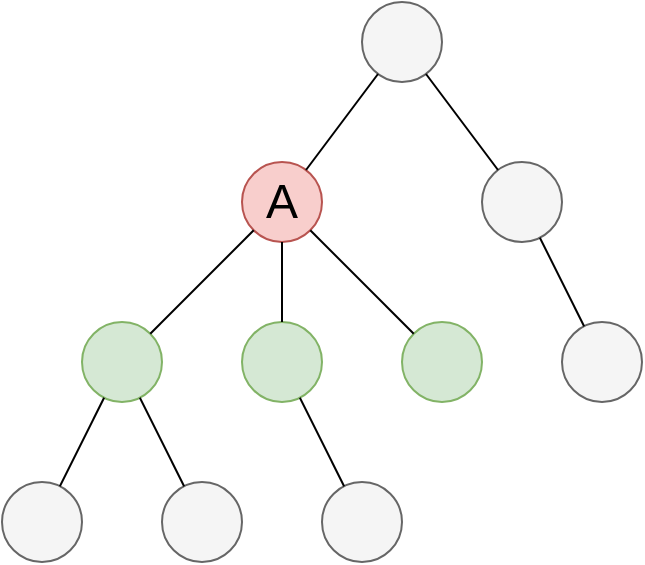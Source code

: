 <mxfile version="15.0.3" type="device"><diagram id="DxzoFpnSQPYr4cJ9pPnT" name="Page-1"><mxGraphModel dx="2062" dy="1122" grid="1" gridSize="10" guides="1" tooltips="1" connect="1" arrows="1" fold="1" page="1" pageScale="1" pageWidth="380" pageHeight="300" math="0" shadow="0"><root><mxCell id="0"/><mxCell id="1" parent="0"/><mxCell id="USfdrrIJtyHWvvFVBrxT-1" value="" style="ellipse;whiteSpace=wrap;html=1;aspect=fixed;fillColor=#d5e8d4;strokeColor=#82b366;" vertex="1" parent="1"><mxGeometry x="60" y="170" width="40" height="40" as="geometry"/></mxCell><mxCell id="USfdrrIJtyHWvvFVBrxT-2" value="" style="ellipse;whiteSpace=wrap;html=1;aspect=fixed;fillColor=#d5e8d4;strokeColor=#82b366;" vertex="1" parent="1"><mxGeometry x="220" y="170" width="40" height="40" as="geometry"/></mxCell><mxCell id="USfdrrIJtyHWvvFVBrxT-3" value="" style="ellipse;whiteSpace=wrap;html=1;aspect=fixed;fillColor=#f5f5f5;strokeColor=#666666;fontColor=#333333;" vertex="1" parent="1"><mxGeometry x="180" y="250" width="40" height="40" as="geometry"/></mxCell><mxCell id="USfdrrIJtyHWvvFVBrxT-4" value="" style="ellipse;whiteSpace=wrap;html=1;aspect=fixed;fillColor=#f5f5f5;strokeColor=#666666;fontColor=#333333;" vertex="1" parent="1"><mxGeometry x="20" y="250" width="40" height="40" as="geometry"/></mxCell><mxCell id="USfdrrIJtyHWvvFVBrxT-5" value="" style="ellipse;whiteSpace=wrap;html=1;aspect=fixed;fillColor=#f5f5f5;strokeColor=#666666;fontColor=#333333;" vertex="1" parent="1"><mxGeometry x="200" y="10" width="40" height="40" as="geometry"/></mxCell><mxCell id="USfdrrIJtyHWvvFVBrxT-6" value="" style="ellipse;whiteSpace=wrap;html=1;aspect=fixed;fillColor=#d5e8d4;strokeColor=#82b366;" vertex="1" parent="1"><mxGeometry x="140" y="170" width="40" height="40" as="geometry"/></mxCell><mxCell id="USfdrrIJtyHWvvFVBrxT-7" value="" style="ellipse;whiteSpace=wrap;html=1;aspect=fixed;fillColor=#f5f5f5;strokeColor=#666666;fontColor=#333333;" vertex="1" parent="1"><mxGeometry x="300" y="170" width="40" height="40" as="geometry"/></mxCell><mxCell id="USfdrrIJtyHWvvFVBrxT-8" value="A" style="ellipse;whiteSpace=wrap;html=1;aspect=fixed;fillColor=#f8cecc;strokeColor=#b85450;fontSize=24;" vertex="1" parent="1"><mxGeometry x="140" y="90" width="40" height="40" as="geometry"/></mxCell><mxCell id="USfdrrIJtyHWvvFVBrxT-9" value="" style="ellipse;whiteSpace=wrap;html=1;aspect=fixed;fillColor=#f5f5f5;strokeColor=#666666;fontColor=#333333;" vertex="1" parent="1"><mxGeometry x="100" y="250" width="40" height="40" as="geometry"/></mxCell><mxCell id="USfdrrIJtyHWvvFVBrxT-10" value="" style="ellipse;whiteSpace=wrap;html=1;aspect=fixed;fillColor=#f5f5f5;strokeColor=#666666;fontColor=#333333;" vertex="1" parent="1"><mxGeometry x="260" y="90" width="40" height="40" as="geometry"/></mxCell><mxCell id="USfdrrIJtyHWvvFVBrxT-11" value="" style="endArrow=none;html=1;" edge="1" parent="1" source="USfdrrIJtyHWvvFVBrxT-8" target="USfdrrIJtyHWvvFVBrxT-5"><mxGeometry width="50" height="50" relative="1" as="geometry"><mxPoint x="240" y="530" as="sourcePoint"/><mxPoint x="290" y="480" as="targetPoint"/></mxGeometry></mxCell><mxCell id="USfdrrIJtyHWvvFVBrxT-12" value="" style="endArrow=none;html=1;" edge="1" parent="1" source="USfdrrIJtyHWvvFVBrxT-2" target="USfdrrIJtyHWvvFVBrxT-8"><mxGeometry width="50" height="50" relative="1" as="geometry"><mxPoint x="240" y="530" as="sourcePoint"/><mxPoint x="290" y="480" as="targetPoint"/></mxGeometry></mxCell><mxCell id="USfdrrIJtyHWvvFVBrxT-13" value="" style="endArrow=none;html=1;" edge="1" parent="1" source="USfdrrIJtyHWvvFVBrxT-6" target="USfdrrIJtyHWvvFVBrxT-8"><mxGeometry width="50" height="50" relative="1" as="geometry"><mxPoint x="240" y="530" as="sourcePoint"/><mxPoint x="290" y="480" as="targetPoint"/></mxGeometry></mxCell><mxCell id="USfdrrIJtyHWvvFVBrxT-14" value="" style="endArrow=none;html=1;" edge="1" parent="1" source="USfdrrIJtyHWvvFVBrxT-1" target="USfdrrIJtyHWvvFVBrxT-8"><mxGeometry width="50" height="50" relative="1" as="geometry"><mxPoint x="240" y="530" as="sourcePoint"/><mxPoint x="290" y="480" as="targetPoint"/></mxGeometry></mxCell><mxCell id="USfdrrIJtyHWvvFVBrxT-15" value="" style="endArrow=none;html=1;" edge="1" parent="1" source="USfdrrIJtyHWvvFVBrxT-4" target="USfdrrIJtyHWvvFVBrxT-1"><mxGeometry width="50" height="50" relative="1" as="geometry"><mxPoint x="240" y="530" as="sourcePoint"/><mxPoint x="290" y="480" as="targetPoint"/></mxGeometry></mxCell><mxCell id="USfdrrIJtyHWvvFVBrxT-16" value="" style="endArrow=none;html=1;" edge="1" parent="1" source="USfdrrIJtyHWvvFVBrxT-9" target="USfdrrIJtyHWvvFVBrxT-1"><mxGeometry width="50" height="50" relative="1" as="geometry"><mxPoint x="240" y="530" as="sourcePoint"/><mxPoint x="290" y="480" as="targetPoint"/></mxGeometry></mxCell><mxCell id="USfdrrIJtyHWvvFVBrxT-17" value="" style="endArrow=none;html=1;" edge="1" parent="1" source="USfdrrIJtyHWvvFVBrxT-3" target="USfdrrIJtyHWvvFVBrxT-6"><mxGeometry width="50" height="50" relative="1" as="geometry"><mxPoint x="240" y="530" as="sourcePoint"/><mxPoint x="290" y="480" as="targetPoint"/></mxGeometry></mxCell><mxCell id="USfdrrIJtyHWvvFVBrxT-18" value="" style="endArrow=none;html=1;" edge="1" parent="1" source="USfdrrIJtyHWvvFVBrxT-10" target="USfdrrIJtyHWvvFVBrxT-5"><mxGeometry width="50" height="50" relative="1" as="geometry"><mxPoint x="240" y="530" as="sourcePoint"/><mxPoint x="290" y="480" as="targetPoint"/></mxGeometry></mxCell><mxCell id="USfdrrIJtyHWvvFVBrxT-19" value="" style="endArrow=none;html=1;" edge="1" parent="1" source="USfdrrIJtyHWvvFVBrxT-7" target="USfdrrIJtyHWvvFVBrxT-10"><mxGeometry width="50" height="50" relative="1" as="geometry"><mxPoint x="240" y="530" as="sourcePoint"/><mxPoint x="290" y="480" as="targetPoint"/></mxGeometry></mxCell></root></mxGraphModel></diagram></mxfile>